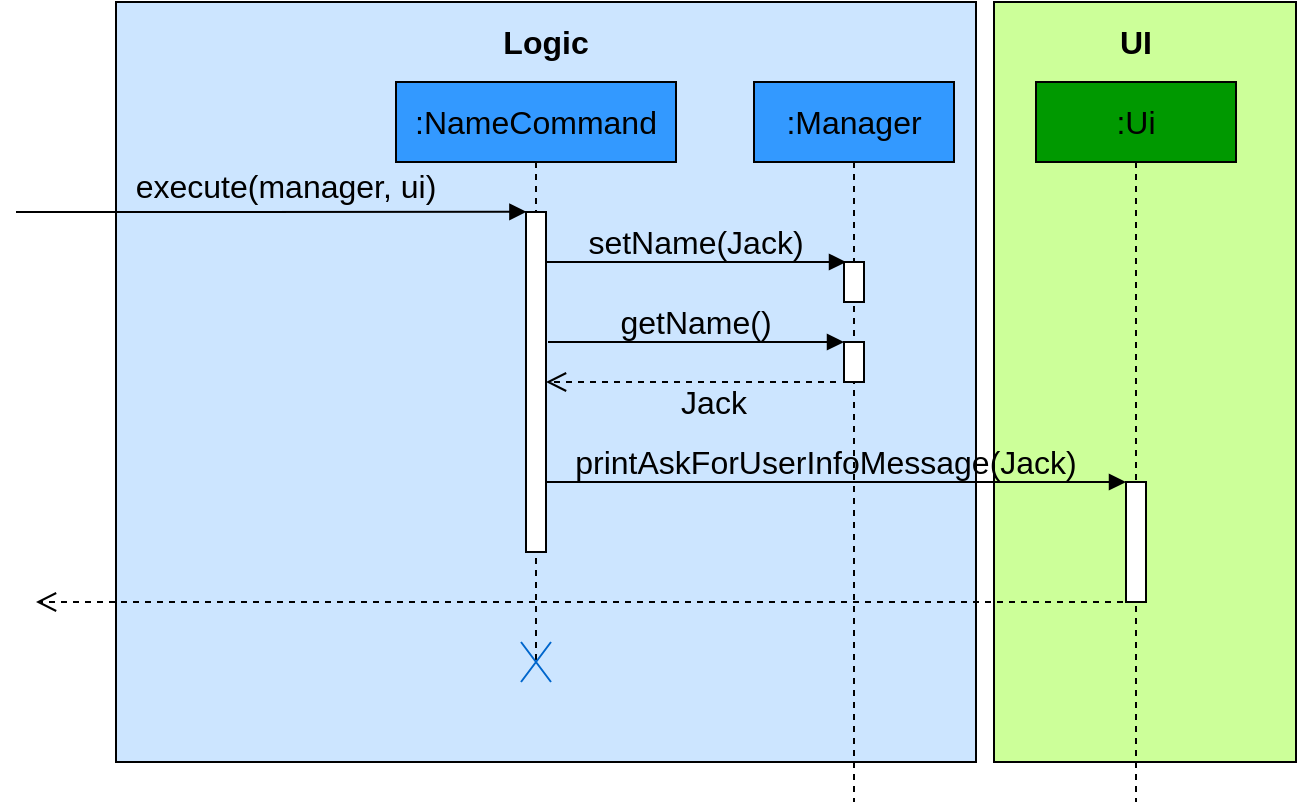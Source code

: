 <mxfile version="13.8.8" type="device"><diagram id="83Qt1jdjqzZvLmfLX6Y3" name="Page-1"><mxGraphModel dx="1278" dy="548" grid="1" gridSize="10" guides="1" tooltips="1" connect="1" arrows="1" fold="1" page="1" pageScale="1" pageWidth="850" pageHeight="1100" math="0" shadow="0"><root><mxCell id="0"/><mxCell id="1" parent="0"/><mxCell id="L5TzNZmwMDkKNtqJNC_7-13" value="" style="rounded=0;whiteSpace=wrap;html=1;fillColor=#CCFF99;" vertex="1" parent="1"><mxGeometry x="509" y="80" width="151" height="380" as="geometry"/></mxCell><mxCell id="L5TzNZmwMDkKNtqJNC_7-8" value="" style="rounded=0;whiteSpace=wrap;html=1;fillColor=#CCE5FF;" vertex="1" parent="1"><mxGeometry x="70" y="80" width="430" height="380" as="geometry"/></mxCell><mxCell id="kJxpvwy21gCW0ZHJK2FK-4" value=":NameCommand" style="shape=umlLifeline;perimeter=lifelinePerimeter;whiteSpace=wrap;html=1;container=1;collapsible=0;recursiveResize=0;outlineConnect=0;fontSize=16;fillColor=#3399FF;" parent="1" vertex="1"><mxGeometry x="210" y="120" width="140" height="290" as="geometry"/></mxCell><mxCell id="L5TzNZmwMDkKNtqJNC_7-2" value="" style="html=1;points=[];perimeter=orthogonalPerimeter;" vertex="1" parent="kJxpvwy21gCW0ZHJK2FK-4"><mxGeometry x="65" y="65" width="10" height="170" as="geometry"/></mxCell><mxCell id="L5TzNZmwMDkKNtqJNC_7-25" value="" style="shape=umlDestroy;strokeColor=#0066CC;fillColor=#3399FF;" vertex="1" parent="kJxpvwy21gCW0ZHJK2FK-4"><mxGeometry x="62.5" y="280" width="15" height="20" as="geometry"/></mxCell><mxCell id="kJxpvwy21gCW0ZHJK2FK-5" value="&lt;font style=&quot;font-size: 16px&quot;&gt;:Manager&lt;/font&gt;" style="shape=umlLifeline;perimeter=lifelinePerimeter;whiteSpace=wrap;html=1;container=1;collapsible=0;recursiveResize=0;outlineConnect=0;fillColor=#3399FF;" parent="1" vertex="1"><mxGeometry x="389" y="120" width="100" height="360" as="geometry"/></mxCell><mxCell id="kJxpvwy21gCW0ZHJK2FK-6" value="" style="html=1;points=[];perimeter=orthogonalPerimeter;" parent="kJxpvwy21gCW0ZHJK2FK-5" vertex="1"><mxGeometry x="45" y="90" width="10" height="20" as="geometry"/></mxCell><mxCell id="L5TzNZmwMDkKNtqJNC_7-3" value="" style="html=1;points=[];perimeter=orthogonalPerimeter;" vertex="1" parent="kJxpvwy21gCW0ZHJK2FK-5"><mxGeometry x="45" y="130" width="10" height="20" as="geometry"/></mxCell><mxCell id="kJxpvwy21gCW0ZHJK2FK-17" value="" style="html=1;verticalAlign=bottom;endArrow=block;" parent="1" edge="1"><mxGeometry width="80" relative="1" as="geometry"><mxPoint x="285" y="210" as="sourcePoint"/><mxPoint x="435" y="210" as="targetPoint"/><mxPoint as="offset"/></mxGeometry></mxCell><mxCell id="kJxpvwy21gCW0ZHJK2FK-18" value="" style="html=1;verticalAlign=bottom;endArrow=block;" parent="1" edge="1" target="kJxpvwy21gCW0ZHJK2FK-20" source="L5TzNZmwMDkKNtqJNC_7-2"><mxGeometry width="80" relative="1" as="geometry"><mxPoint x="290" y="320" as="sourcePoint"/><mxPoint x="590" y="320" as="targetPoint"/><mxPoint as="offset"/></mxGeometry></mxCell><mxCell id="kJxpvwy21gCW0ZHJK2FK-19" value="&lt;font style=&quot;font-size: 16px&quot;&gt;:Ui&lt;/font&gt;" style="shape=umlLifeline;perimeter=lifelinePerimeter;whiteSpace=wrap;html=1;container=1;collapsible=0;recursiveResize=0;outlineConnect=0;fillColor=#009900;" parent="1" vertex="1"><mxGeometry x="530" y="120" width="100" height="360" as="geometry"/></mxCell><mxCell id="kJxpvwy21gCW0ZHJK2FK-20" value="" style="html=1;points=[];perimeter=orthogonalPerimeter;" parent="kJxpvwy21gCW0ZHJK2FK-19" vertex="1"><mxGeometry x="45" y="200" width="10" height="60" as="geometry"/></mxCell><mxCell id="kJxpvwy21gCW0ZHJK2FK-21" value="" style="html=1;verticalAlign=bottom;endArrow=block;" parent="1" edge="1" target="L5TzNZmwMDkKNtqJNC_7-3"><mxGeometry width="80" relative="1" as="geometry"><mxPoint x="286" y="250" as="sourcePoint"/><mxPoint x="534" y="240" as="targetPoint"/><mxPoint as="offset"/></mxGeometry></mxCell><mxCell id="kJxpvwy21gCW0ZHJK2FK-24" value="" style="html=1;verticalAlign=bottom;endArrow=open;dashed=1;endSize=8;" parent="1" edge="1" target="L5TzNZmwMDkKNtqJNC_7-2"><mxGeometry relative="1" as="geometry"><mxPoint x="430" y="270" as="sourcePoint"/><mxPoint x="380" y="269.5" as="targetPoint"/></mxGeometry></mxCell><mxCell id="kJxpvwy21gCW0ZHJK2FK-25" value="" style="html=1;verticalAlign=bottom;endArrow=open;dashed=1;endSize=8;" parent="1" edge="1" source="kJxpvwy21gCW0ZHJK2FK-19"><mxGeometry relative="1" as="geometry"><mxPoint x="550" y="380" as="sourcePoint"/><mxPoint x="30" y="380" as="targetPoint"/></mxGeometry></mxCell><mxCell id="L5TzNZmwMDkKNtqJNC_7-10" value="" style="html=1;verticalAlign=bottom;endArrow=block;entryX=0.02;entryY=0.029;entryDx=0;entryDy=0;entryPerimeter=0;" edge="1" parent="1"><mxGeometry x="-0.216" y="15" width="80" relative="1" as="geometry"><mxPoint x="20" y="185" as="sourcePoint"/><mxPoint x="275.2" y="184.93" as="targetPoint"/><mxPoint as="offset"/></mxGeometry></mxCell><mxCell id="L5TzNZmwMDkKNtqJNC_7-12" value="&lt;font style=&quot;font-size: 16px&quot;&gt;Jack&lt;/font&gt;" style="text;html=1;strokeColor=none;fillColor=none;align=center;verticalAlign=middle;whiteSpace=wrap;rounded=0;" vertex="1" parent="1"><mxGeometry x="349" y="270" width="40" height="20" as="geometry"/></mxCell><mxCell id="L5TzNZmwMDkKNtqJNC_7-14" value="&lt;font style=&quot;font-size: 16px&quot;&gt;&lt;b&gt;Logic&lt;/b&gt;&lt;/font&gt;" style="text;html=1;strokeColor=none;fillColor=none;align=center;verticalAlign=middle;whiteSpace=wrap;rounded=0;" vertex="1" parent="1"><mxGeometry x="265" y="90" width="40" height="20" as="geometry"/></mxCell><mxCell id="L5TzNZmwMDkKNtqJNC_7-16" value="&lt;span style=&quot;font-size: 16px&quot;&gt;&lt;b&gt;UI&lt;/b&gt;&lt;/span&gt;" style="text;html=1;strokeColor=none;fillColor=none;align=center;verticalAlign=middle;whiteSpace=wrap;rounded=0;" vertex="1" parent="1"><mxGeometry x="560" y="90" width="40" height="20" as="geometry"/></mxCell><mxCell id="L5TzNZmwMDkKNtqJNC_7-18" value="&lt;font style=&quot;font-size: 16px&quot;&gt;execute(manager, ui)&lt;/font&gt;" style="text;html=1;strokeColor=none;fillColor=none;align=center;verticalAlign=middle;whiteSpace=wrap;rounded=0;" vertex="1" parent="1"><mxGeometry x="60" y="162" width="190" height="20" as="geometry"/></mxCell><mxCell id="L5TzNZmwMDkKNtqJNC_7-21" value="&lt;font style=&quot;font-size: 16px&quot;&gt;setName(Jack)&lt;/font&gt;" style="text;html=1;strokeColor=none;fillColor=none;align=center;verticalAlign=middle;whiteSpace=wrap;rounded=0;" vertex="1" parent="1"><mxGeometry x="305" y="190" width="110" height="20" as="geometry"/></mxCell><mxCell id="L5TzNZmwMDkKNtqJNC_7-22" value="&lt;font style=&quot;font-size: 16px&quot;&gt;getName()&lt;/font&gt;" style="text;html=1;strokeColor=none;fillColor=none;align=center;verticalAlign=middle;whiteSpace=wrap;rounded=0;" vertex="1" parent="1"><mxGeometry x="320" y="230" width="80" height="20" as="geometry"/></mxCell><mxCell id="L5TzNZmwMDkKNtqJNC_7-23" value="&lt;font style=&quot;font-size: 16px&quot;&gt;printAskForUserInfoMessage(Jack)&lt;/font&gt;" style="text;html=1;strokeColor=none;fillColor=none;align=center;verticalAlign=middle;whiteSpace=wrap;rounded=0;" vertex="1" parent="1"><mxGeometry x="290" y="300" width="270" height="20" as="geometry"/></mxCell></root></mxGraphModel></diagram></mxfile>